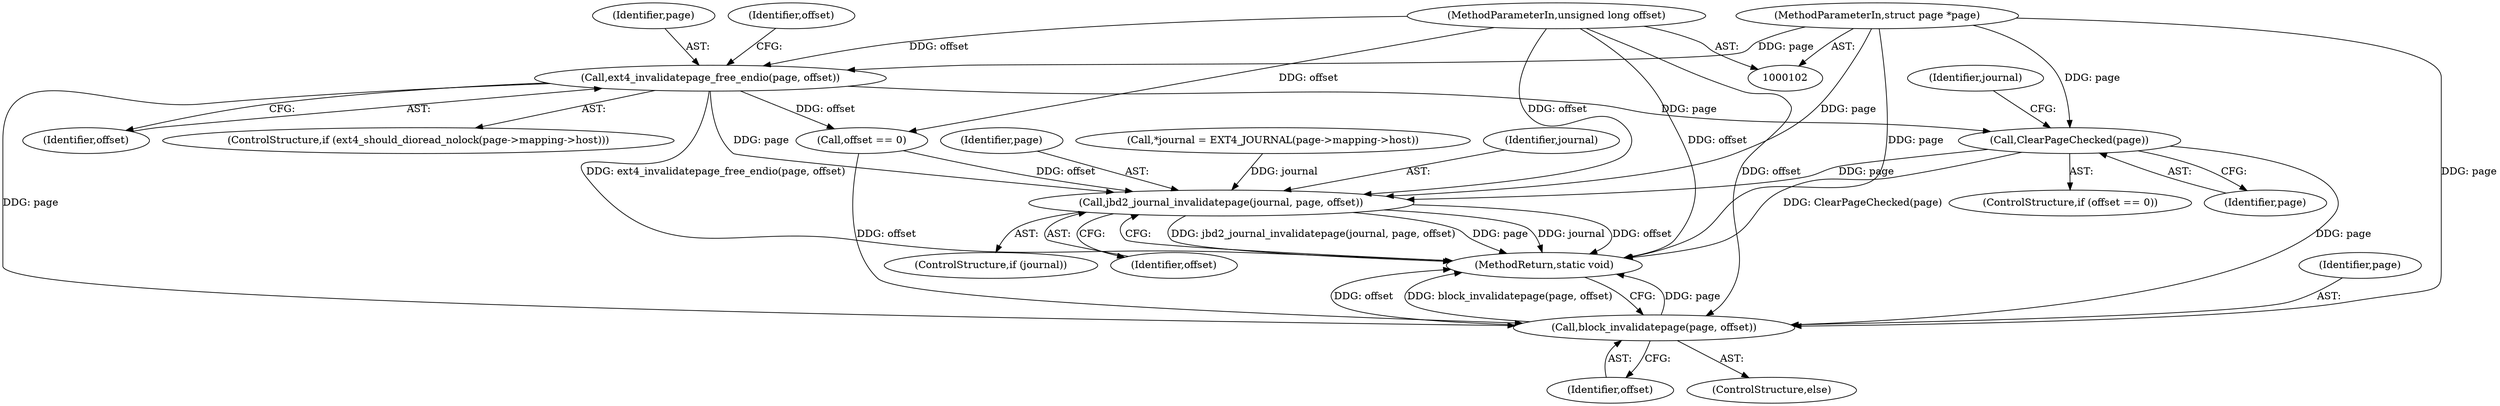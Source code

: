digraph "0_linux_744692dc059845b2a3022119871846e74d4f6e11_10@pointer" {
"1000129" [label="(Call,ClearPageChecked(page))"];
"1000122" [label="(Call,ext4_invalidatepage_free_endio(page, offset))"];
"1000103" [label="(MethodParameterIn,struct page *page)"];
"1000104" [label="(MethodParameterIn,unsigned long offset)"];
"1000133" [label="(Call,jbd2_journal_invalidatepage(journal, page, offset))"];
"1000138" [label="(Call,block_invalidatepage(page, offset))"];
"1000140" [label="(Identifier,offset)"];
"1000122" [label="(Call,ext4_invalidatepage_free_endio(page, offset))"];
"1000139" [label="(Identifier,page)"];
"1000126" [label="(Call,offset == 0)"];
"1000125" [label="(ControlStructure,if (offset == 0))"];
"1000107" [label="(Call,*journal = EXT4_JOURNAL(page->mapping->host))"];
"1000133" [label="(Call,jbd2_journal_invalidatepage(journal, page, offset))"];
"1000103" [label="(MethodParameterIn,struct page *page)"];
"1000131" [label="(ControlStructure,if (journal))"];
"1000136" [label="(Identifier,offset)"];
"1000138" [label="(Call,block_invalidatepage(page, offset))"];
"1000115" [label="(ControlStructure,if (ext4_should_dioread_nolock(page->mapping->host)))"];
"1000129" [label="(Call,ClearPageChecked(page))"];
"1000137" [label="(ControlStructure,else)"];
"1000130" [label="(Identifier,page)"];
"1000123" [label="(Identifier,page)"];
"1000104" [label="(MethodParameterIn,unsigned long offset)"];
"1000134" [label="(Identifier,journal)"];
"1000135" [label="(Identifier,page)"];
"1000132" [label="(Identifier,journal)"];
"1000127" [label="(Identifier,offset)"];
"1000141" [label="(MethodReturn,static void)"];
"1000124" [label="(Identifier,offset)"];
"1000129" -> "1000125"  [label="AST: "];
"1000129" -> "1000130"  [label="CFG: "];
"1000130" -> "1000129"  [label="AST: "];
"1000132" -> "1000129"  [label="CFG: "];
"1000129" -> "1000141"  [label="DDG: ClearPageChecked(page)"];
"1000122" -> "1000129"  [label="DDG: page"];
"1000103" -> "1000129"  [label="DDG: page"];
"1000129" -> "1000133"  [label="DDG: page"];
"1000129" -> "1000138"  [label="DDG: page"];
"1000122" -> "1000115"  [label="AST: "];
"1000122" -> "1000124"  [label="CFG: "];
"1000123" -> "1000122"  [label="AST: "];
"1000124" -> "1000122"  [label="AST: "];
"1000127" -> "1000122"  [label="CFG: "];
"1000122" -> "1000141"  [label="DDG: ext4_invalidatepage_free_endio(page, offset)"];
"1000103" -> "1000122"  [label="DDG: page"];
"1000104" -> "1000122"  [label="DDG: offset"];
"1000122" -> "1000126"  [label="DDG: offset"];
"1000122" -> "1000133"  [label="DDG: page"];
"1000122" -> "1000138"  [label="DDG: page"];
"1000103" -> "1000102"  [label="AST: "];
"1000103" -> "1000141"  [label="DDG: page"];
"1000103" -> "1000133"  [label="DDG: page"];
"1000103" -> "1000138"  [label="DDG: page"];
"1000104" -> "1000102"  [label="AST: "];
"1000104" -> "1000141"  [label="DDG: offset"];
"1000104" -> "1000126"  [label="DDG: offset"];
"1000104" -> "1000133"  [label="DDG: offset"];
"1000104" -> "1000138"  [label="DDG: offset"];
"1000133" -> "1000131"  [label="AST: "];
"1000133" -> "1000136"  [label="CFG: "];
"1000134" -> "1000133"  [label="AST: "];
"1000135" -> "1000133"  [label="AST: "];
"1000136" -> "1000133"  [label="AST: "];
"1000141" -> "1000133"  [label="CFG: "];
"1000133" -> "1000141"  [label="DDG: jbd2_journal_invalidatepage(journal, page, offset)"];
"1000133" -> "1000141"  [label="DDG: page"];
"1000133" -> "1000141"  [label="DDG: journal"];
"1000133" -> "1000141"  [label="DDG: offset"];
"1000107" -> "1000133"  [label="DDG: journal"];
"1000126" -> "1000133"  [label="DDG: offset"];
"1000138" -> "1000137"  [label="AST: "];
"1000138" -> "1000140"  [label="CFG: "];
"1000139" -> "1000138"  [label="AST: "];
"1000140" -> "1000138"  [label="AST: "];
"1000141" -> "1000138"  [label="CFG: "];
"1000138" -> "1000141"  [label="DDG: page"];
"1000138" -> "1000141"  [label="DDG: offset"];
"1000138" -> "1000141"  [label="DDG: block_invalidatepage(page, offset)"];
"1000126" -> "1000138"  [label="DDG: offset"];
}
